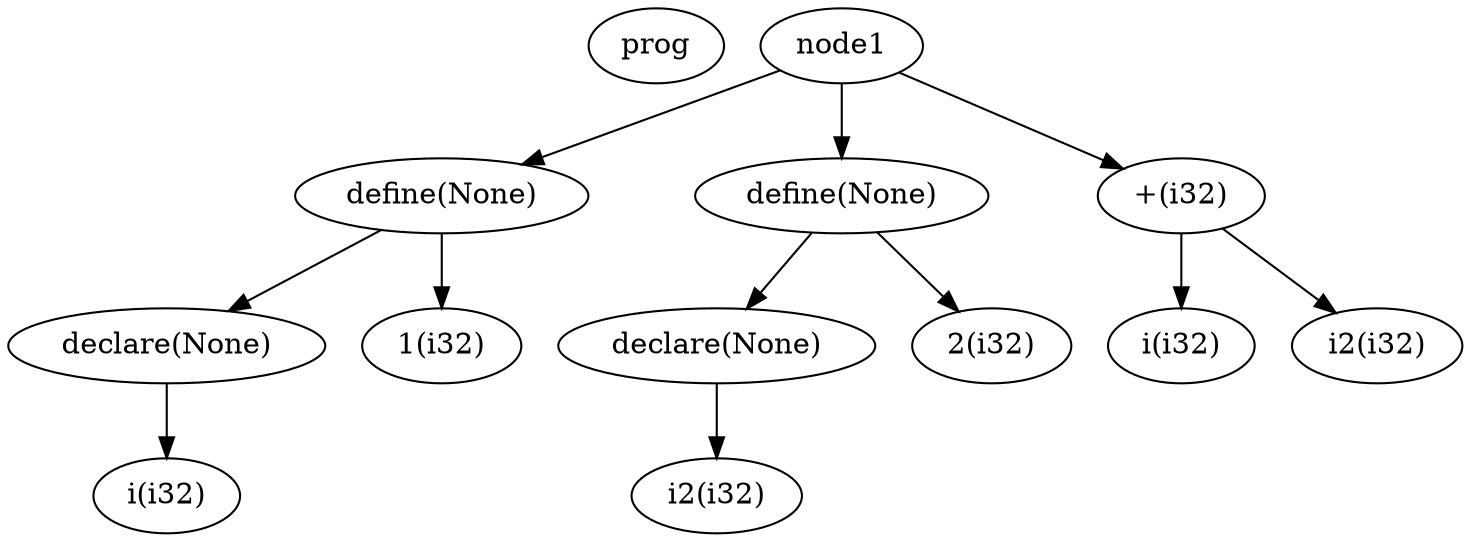 digraph AST {
	node0[label="prog"]
	node2[label="define(None)"]
	node1->node2
	node3[label="declare(None)"]
	node2->node3
	node4[label="i(i32)"]
	node3->node4
	node5[label="1(i32)"]
	node2->node5
	node6[label="define(None)"]
	node1->node6
	node7[label="declare(None)"]
	node6->node7
	node8[label="i2(i32)"]
	node7->node8
	node9[label="2(i32)"]
	node6->node9
	node10[label="+(i32)"]
	node1->node10
	node11[label="i(i32)"]
	node10->node11
	node12[label="i2(i32)"]
	node10->node12
}